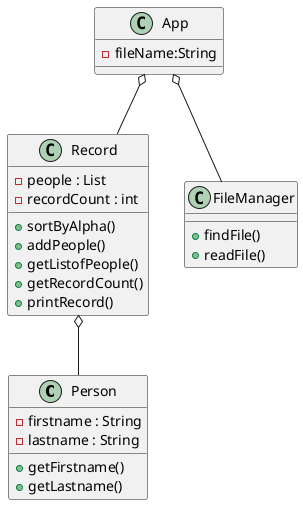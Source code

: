 @startuml
class Person{
- firstname : String
- lastname : String
+ getFirstname()
+ getLastname()
}

class Record{
- people : List
- recordCount : int
+ sortByAlpha()
+ addPeople()
+ getListofPeople()
+ getRecordCount()
+ printRecord()
}

class App{
- fileName:String
}

class FileManager{
+findFile()
+readFile()
}

App o-- Record
Record o-- Person
App o-- FileManager
@enduml